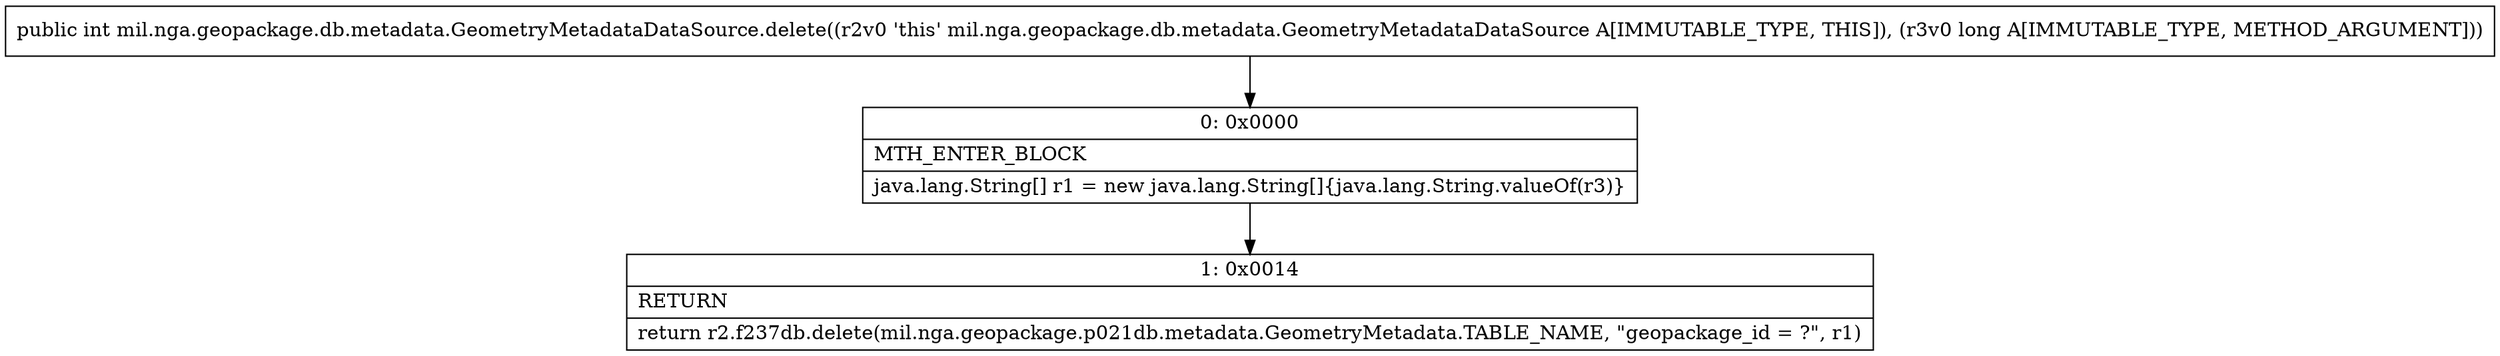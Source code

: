 digraph "CFG formil.nga.geopackage.db.metadata.GeometryMetadataDataSource.delete(J)I" {
Node_0 [shape=record,label="{0\:\ 0x0000|MTH_ENTER_BLOCK\l|java.lang.String[] r1 = new java.lang.String[]\{java.lang.String.valueOf(r3)\}\l}"];
Node_1 [shape=record,label="{1\:\ 0x0014|RETURN\l|return r2.f237db.delete(mil.nga.geopackage.p021db.metadata.GeometryMetadata.TABLE_NAME, \"geopackage_id = ?\", r1)\l}"];
MethodNode[shape=record,label="{public int mil.nga.geopackage.db.metadata.GeometryMetadataDataSource.delete((r2v0 'this' mil.nga.geopackage.db.metadata.GeometryMetadataDataSource A[IMMUTABLE_TYPE, THIS]), (r3v0 long A[IMMUTABLE_TYPE, METHOD_ARGUMENT])) }"];
MethodNode -> Node_0;
Node_0 -> Node_1;
}

